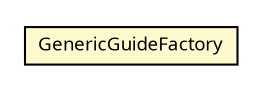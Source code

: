 #!/usr/local/bin/dot
#
# Class diagram 
# Generated by UMLGraph version R5_6 (http://www.umlgraph.org/)
#

digraph G {
	edge [fontname="Trebuchet MS",fontsize=10,labelfontname="Trebuchet MS",labelfontsize=10];
	node [fontname="Trebuchet MS",fontsize=10,shape=plaintext];
	nodesep=0.25;
	ranksep=0.5;
	// se.cambio.cds.model.guide.dao.GenericGuideFactory
	c216449 [label=<<table title="se.cambio.cds.model.guide.dao.GenericGuideFactory" border="0" cellborder="1" cellspacing="0" cellpadding="2" port="p" bgcolor="lemonChiffon" href="./GenericGuideFactory.html">
		<tr><td><table border="0" cellspacing="0" cellpadding="1">
<tr><td align="center" balign="center"><font face="Trebuchet MS"> GenericGuideFactory </font></td></tr>
		</table></td></tr>
		</table>>, URL="./GenericGuideFactory.html", fontname="Trebuchet MS", fontcolor="black", fontsize=9.0];
}

